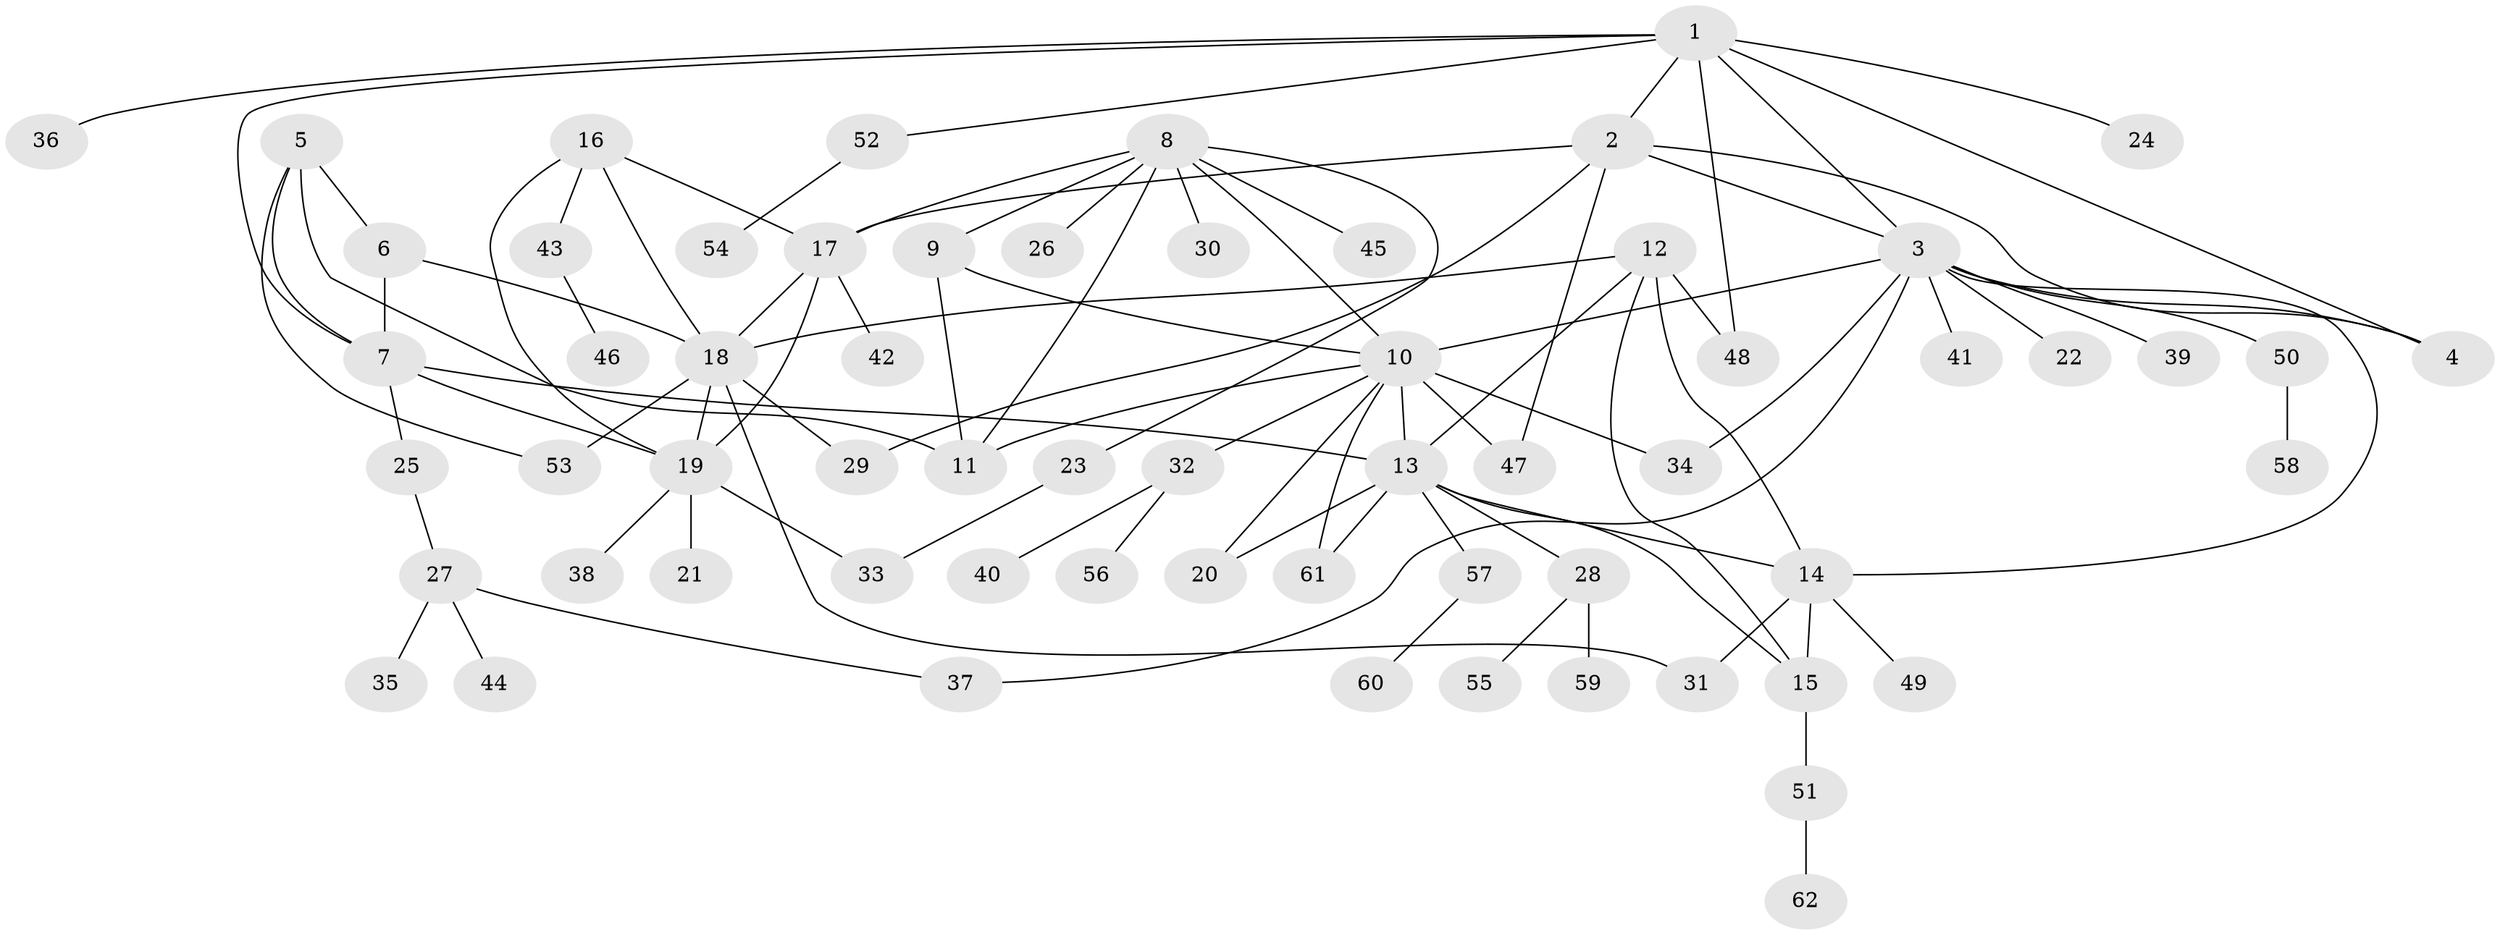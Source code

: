 // original degree distribution, {9: 0.03488372093023256, 7: 0.03488372093023256, 12: 0.011627906976744186, 4: 0.046511627906976744, 6: 0.023255813953488372, 3: 0.046511627906976744, 8: 0.023255813953488372, 5: 0.03488372093023256, 10: 0.023255813953488372, 2: 0.2441860465116279, 1: 0.47674418604651164}
// Generated by graph-tools (version 1.1) at 2025/52/03/04/25 22:52:17]
// undirected, 62 vertices, 91 edges
graph export_dot {
  node [color=gray90,style=filled];
  1;
  2;
  3;
  4;
  5;
  6;
  7;
  8;
  9;
  10;
  11;
  12;
  13;
  14;
  15;
  16;
  17;
  18;
  19;
  20;
  21;
  22;
  23;
  24;
  25;
  26;
  27;
  28;
  29;
  30;
  31;
  32;
  33;
  34;
  35;
  36;
  37;
  38;
  39;
  40;
  41;
  42;
  43;
  44;
  45;
  46;
  47;
  48;
  49;
  50;
  51;
  52;
  53;
  54;
  55;
  56;
  57;
  58;
  59;
  60;
  61;
  62;
  1 -- 2 [weight=1.0];
  1 -- 3 [weight=1.0];
  1 -- 4 [weight=1.0];
  1 -- 7 [weight=1.0];
  1 -- 24 [weight=1.0];
  1 -- 36 [weight=1.0];
  1 -- 48 [weight=1.0];
  1 -- 52 [weight=1.0];
  2 -- 3 [weight=1.0];
  2 -- 4 [weight=1.0];
  2 -- 17 [weight=1.0];
  2 -- 29 [weight=1.0];
  2 -- 47 [weight=1.0];
  3 -- 4 [weight=1.0];
  3 -- 10 [weight=1.0];
  3 -- 14 [weight=1.0];
  3 -- 22 [weight=1.0];
  3 -- 34 [weight=1.0];
  3 -- 37 [weight=1.0];
  3 -- 39 [weight=1.0];
  3 -- 41 [weight=1.0];
  3 -- 50 [weight=1.0];
  5 -- 6 [weight=2.0];
  5 -- 7 [weight=1.0];
  5 -- 11 [weight=1.0];
  5 -- 53 [weight=1.0];
  6 -- 7 [weight=2.0];
  6 -- 18 [weight=1.0];
  7 -- 13 [weight=1.0];
  7 -- 19 [weight=1.0];
  7 -- 25 [weight=1.0];
  8 -- 9 [weight=1.0];
  8 -- 10 [weight=1.0];
  8 -- 11 [weight=1.0];
  8 -- 17 [weight=1.0];
  8 -- 23 [weight=1.0];
  8 -- 26 [weight=1.0];
  8 -- 30 [weight=1.0];
  8 -- 45 [weight=1.0];
  9 -- 10 [weight=1.0];
  9 -- 11 [weight=1.0];
  10 -- 11 [weight=1.0];
  10 -- 13 [weight=1.0];
  10 -- 20 [weight=1.0];
  10 -- 32 [weight=1.0];
  10 -- 34 [weight=1.0];
  10 -- 47 [weight=1.0];
  10 -- 61 [weight=1.0];
  12 -- 13 [weight=1.0];
  12 -- 14 [weight=1.0];
  12 -- 15 [weight=1.0];
  12 -- 18 [weight=1.0];
  12 -- 48 [weight=1.0];
  13 -- 14 [weight=1.0];
  13 -- 15 [weight=1.0];
  13 -- 20 [weight=1.0];
  13 -- 28 [weight=1.0];
  13 -- 57 [weight=1.0];
  13 -- 61 [weight=1.0];
  14 -- 15 [weight=1.0];
  14 -- 31 [weight=1.0];
  14 -- 49 [weight=1.0];
  15 -- 51 [weight=1.0];
  16 -- 17 [weight=1.0];
  16 -- 18 [weight=1.0];
  16 -- 19 [weight=1.0];
  16 -- 43 [weight=1.0];
  17 -- 18 [weight=1.0];
  17 -- 19 [weight=1.0];
  17 -- 42 [weight=1.0];
  18 -- 19 [weight=1.0];
  18 -- 29 [weight=1.0];
  18 -- 31 [weight=1.0];
  18 -- 53 [weight=1.0];
  19 -- 21 [weight=1.0];
  19 -- 33 [weight=1.0];
  19 -- 38 [weight=1.0];
  23 -- 33 [weight=1.0];
  25 -- 27 [weight=1.0];
  27 -- 35 [weight=1.0];
  27 -- 37 [weight=1.0];
  27 -- 44 [weight=1.0];
  28 -- 55 [weight=1.0];
  28 -- 59 [weight=1.0];
  32 -- 40 [weight=1.0];
  32 -- 56 [weight=1.0];
  43 -- 46 [weight=1.0];
  50 -- 58 [weight=1.0];
  51 -- 62 [weight=1.0];
  52 -- 54 [weight=1.0];
  57 -- 60 [weight=1.0];
}
